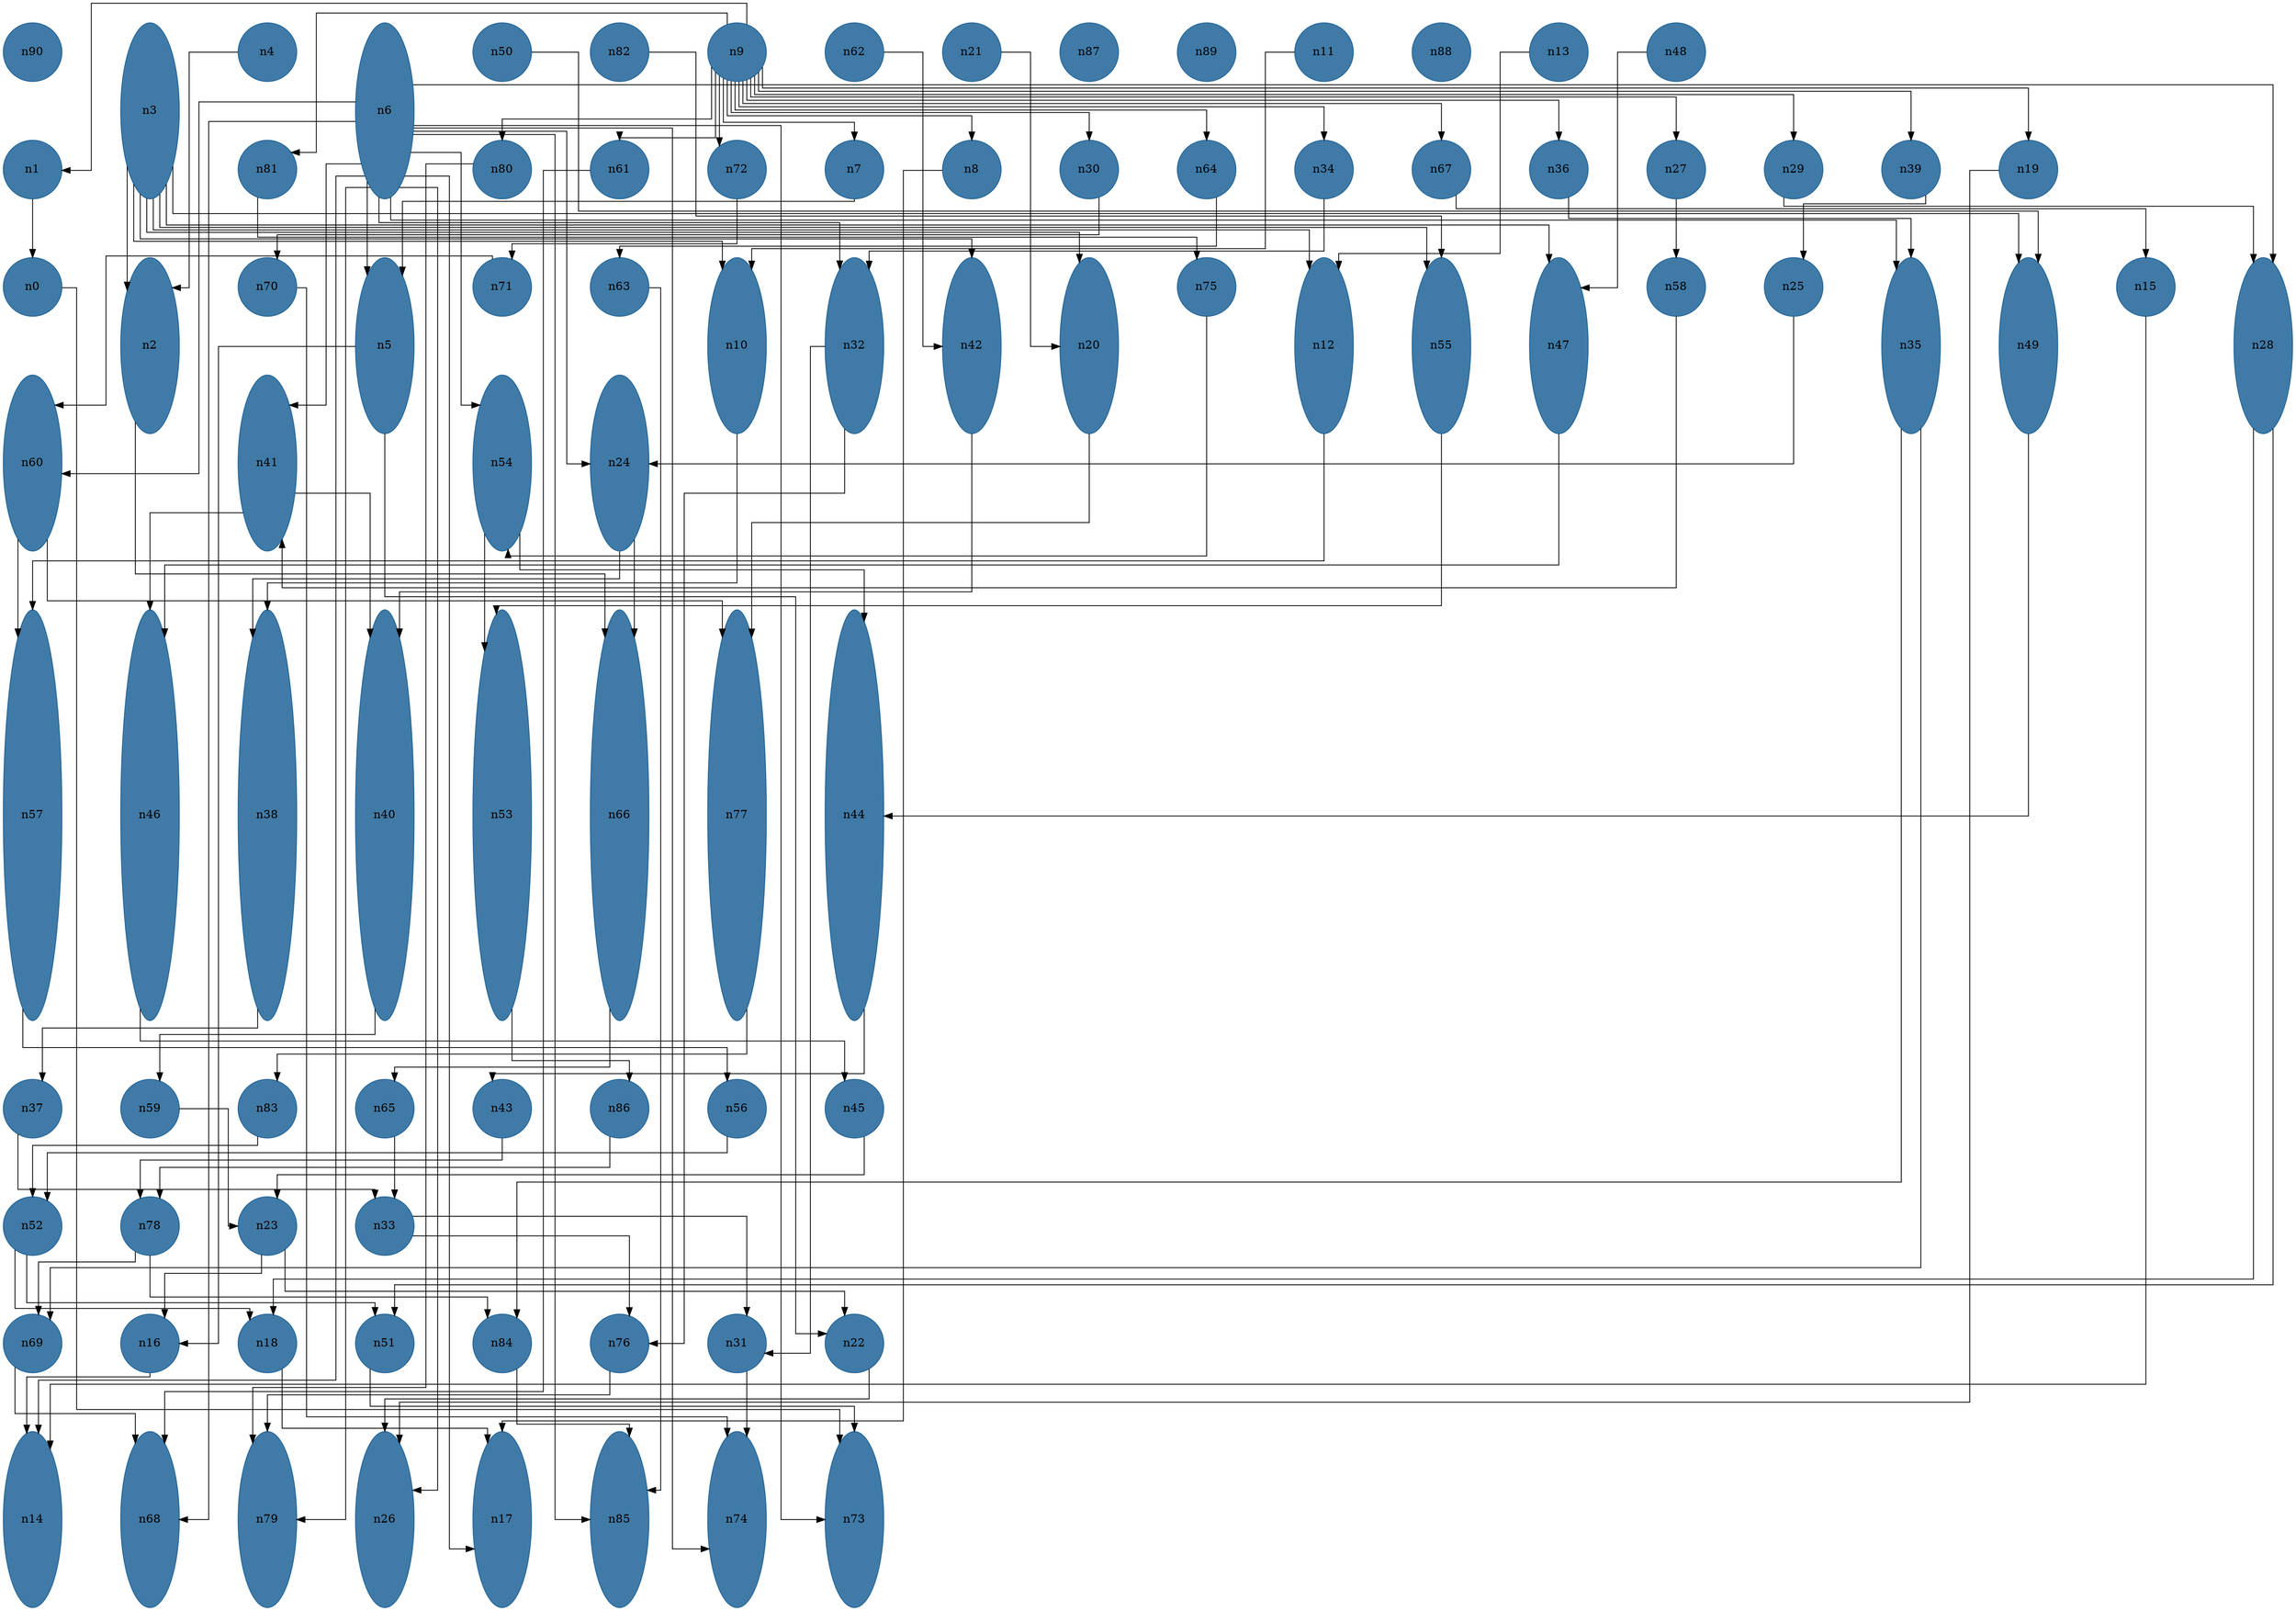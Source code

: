 //do not use DOT to generate pdf use NEATO or FDP
digraph{
layout="neato";
splines="ortho";
n90[shape="ellipse", style="filled", color="#004E8ABF", pos="0,28!", height="1", width="1"];
n3[shape="ellipse", style="filled", color="#004E8ABF", pos="2,27!", height="3", width="1"];
n3 -> n47;
n3 -> n49;
n3 -> n2;
n3 -> n10;
n3 -> n20;
n3 -> n42;
n3 -> n12;
n3 -> n55;
n4[shape="ellipse", style="filled", color="#004E8ABF", pos="4,28!", height="1", width="1"];
n4 -> n2;
n6[shape="ellipse", style="filled", color="#004E8ABF", pos="6,27!", height="3", width="1"];
n6 -> n5;
n6 -> n60;
n6 -> n74;
n6 -> n41;
n6 -> n85;
n6 -> n73;
n6 -> n32;
n6 -> n54;
n6 -> n14;
n6 -> n24;
n6 -> n35;
n6 -> n68;
n6 -> n79;
n6 -> n26;
n6 -> n17;
n6 -> n28;
n50[shape="ellipse", style="filled", color="#004E8ABF", pos="8,28!", height="1", width="1"];
n50 -> n49;
n82[shape="ellipse", style="filled", color="#004E8ABF", pos="10,28!", height="1", width="1"];
n82 -> n55;
n9[shape="ellipse", style="filled", color="#004E8ABF", pos="12,28!", height="1", width="1"];
n9 -> n1;
n9 -> n81;
n9 -> n80;
n9 -> n61;
n9 -> n72;
n9 -> n7;
n9 -> n8;
n9 -> n30;
n9 -> n64;
n9 -> n34;
n9 -> n67;
n9 -> n36;
n9 -> n27;
n9 -> n29;
n9 -> n39;
n9 -> n19;
n62[shape="ellipse", style="filled", color="#004E8ABF", pos="14,28!", height="1", width="1"];
n62 -> n42;
n21[shape="ellipse", style="filled", color="#004E8ABF", pos="16,28!", height="1", width="1"];
n21 -> n20;
n87[shape="ellipse", style="filled", color="#004E8ABF", pos="18,28!", height="1", width="1"];
n89[shape="ellipse", style="filled", color="#004E8ABF", pos="20,28!", height="1", width="1"];
n11[shape="ellipse", style="filled", color="#004E8ABF", pos="22,28!", height="1", width="1"];
n11 -> n10;
n88[shape="ellipse", style="filled", color="#004E8ABF", pos="24,28!", height="1", width="1"];
n13[shape="ellipse", style="filled", color="#004E8ABF", pos="26,28!", height="1", width="1"];
n13 -> n12;
n48[shape="ellipse", style="filled", color="#004E8ABF", pos="28,28!", height="1", width="1"];
n48 -> n47;
n1[shape="ellipse", style="filled", color="#004E8ABF", pos="0,26!", height="1", width="1"];
n1 -> n0;
n81[shape="ellipse", style="filled", color="#004E8ABF", pos="4,26!", height="1", width="1"];
n81 -> n75;
n80[shape="ellipse", style="filled", color="#004E8ABF", pos="8,26!", height="1", width="1"];
n80 -> n79;
n61[shape="ellipse", style="filled", color="#004E8ABF", pos="10,26!", height="1", width="1"];
n61 -> n68;
n72[shape="ellipse", style="filled", color="#004E8ABF", pos="12,26!", height="1", width="1"];
n72 -> n71;
n7[shape="ellipse", style="filled", color="#004E8ABF", pos="14,26!", height="1", width="1"];
n7 -> n5;
n8[shape="ellipse", style="filled", color="#004E8ABF", pos="16,26!", height="1", width="1"];
n8 -> n17;
n30[shape="ellipse", style="filled", color="#004E8ABF", pos="18,26!", height="1", width="1"];
n30 -> n70;
n64[shape="ellipse", style="filled", color="#004E8ABF", pos="20,26!", height="1", width="1"];
n64 -> n63;
n34[shape="ellipse", style="filled", color="#004E8ABF", pos="22,26!", height="1", width="1"];
n34 -> n32;
n67[shape="ellipse", style="filled", color="#004E8ABF", pos="24,26!", height="1", width="1"];
n67 -> n15;
n36[shape="ellipse", style="filled", color="#004E8ABF", pos="26,26!", height="1", width="1"];
n36 -> n35;
n27[shape="ellipse", style="filled", color="#004E8ABF", pos="28,26!", height="1", width="1"];
n27 -> n58;
n29[shape="ellipse", style="filled", color="#004E8ABF", pos="30,26!", height="1", width="1"];
n29 -> n28;
n39[shape="ellipse", style="filled", color="#004E8ABF", pos="32,26!", height="1", width="1"];
n39 -> n25;
n19[shape="ellipse", style="filled", color="#004E8ABF", pos="34,26!", height="1", width="1"];
n19 -> n26;
n0[shape="ellipse", style="filled", color="#004E8ABF", pos="0,24!", height="1", width="1"];
n0 -> n73;
n2[shape="ellipse", style="filled", color="#004E8ABF", pos="2,23!", height="3", width="1"];
n2 -> n66;
n70[shape="ellipse", style="filled", color="#004E8ABF", pos="4,24!", height="1", width="1"];
n70 -> n74;
n5[shape="ellipse", style="filled", color="#004E8ABF", pos="6,23!", height="3", width="1"];
n5 -> n16;
n5 -> n22;
n71[shape="ellipse", style="filled", color="#004E8ABF", pos="8,24!", height="1", width="1"];
n71 -> n60;
n63[shape="ellipse", style="filled", color="#004E8ABF", pos="10,24!", height="1", width="1"];
n63 -> n85;
n10[shape="ellipse", style="filled", color="#004E8ABF", pos="12,23!", height="3", width="1"];
n10 -> n38;
n32[shape="ellipse", style="filled", color="#004E8ABF", pos="14,23!", height="3", width="1"];
n32 -> n76;
n32 -> n31;
n42[shape="ellipse", style="filled", color="#004E8ABF", pos="16,23!", height="3", width="1"];
n42 -> n40;
n20[shape="ellipse", style="filled", color="#004E8ABF", pos="18,23!", height="3", width="1"];
n20 -> n77;
n75[shape="ellipse", style="filled", color="#004E8ABF", pos="20,24!", height="1", width="1"];
n75 -> n54;
n12[shape="ellipse", style="filled", color="#004E8ABF", pos="22,23!", height="3", width="1"];
n12 -> n57;
n55[shape="ellipse", style="filled", color="#004E8ABF", pos="24,23!", height="3", width="1"];
n55 -> n53;
n47[shape="ellipse", style="filled", color="#004E8ABF", pos="26,23!", height="3", width="1"];
n47 -> n46;
n58[shape="ellipse", style="filled", color="#004E8ABF", pos="28,24!", height="1", width="1"];
n58 -> n41;
n25[shape="ellipse", style="filled", color="#004E8ABF", pos="30,24!", height="1", width="1"];
n25 -> n24;
n35[shape="ellipse", style="filled", color="#004E8ABF", pos="32,23!", height="3", width="1"];
n35 -> n69;
n35 -> n84;
n49[shape="ellipse", style="filled", color="#004E8ABF", pos="34,23!", height="3", width="1"];
n49 -> n44;
n15[shape="ellipse", style="filled", color="#004E8ABF", pos="36,24!", height="1", width="1"];
n15 -> n14;
n28[shape="ellipse", style="filled", color="#004E8ABF", pos="38,23!", height="3", width="1"];
n28 -> n18;
n28 -> n51;
n60[shape="ellipse", style="filled", color="#004E8ABF", pos="0,21!", height="3", width="1"];
n60 -> n57;
n60 -> n77;
n41[shape="ellipse", style="filled", color="#004E8ABF", pos="4,21!", height="3", width="1"];
n41 -> n46;
n41 -> n40;
n54[shape="ellipse", style="filled", color="#004E8ABF", pos="8,21!", height="3", width="1"];
n54 -> n53;
n54 -> n44;
n24[shape="ellipse", style="filled", color="#004E8ABF", pos="10,21!", height="3", width="1"];
n24 -> n38;
n24 -> n66;
n57[shape="ellipse", style="filled", color="#004E8ABF", pos="0,15!", height="7", width="1"];
n57 -> n56;
n46[shape="ellipse", style="filled", color="#004E8ABF", pos="2,15!", height="7", width="1"];
n46 -> n45;
n38[shape="ellipse", style="filled", color="#004E8ABF", pos="4,15!", height="7", width="1"];
n38 -> n37;
n40[shape="ellipse", style="filled", color="#004E8ABF", pos="6,15!", height="7", width="1"];
n40 -> n59;
n53[shape="ellipse", style="filled", color="#004E8ABF", pos="8,15!", height="7", width="1"];
n53 -> n86;
n66[shape="ellipse", style="filled", color="#004E8ABF", pos="10,15!", height="7", width="1"];
n66 -> n65;
n77[shape="ellipse", style="filled", color="#004E8ABF", pos="12,15!", height="7", width="1"];
n77 -> n83;
n44[shape="ellipse", style="filled", color="#004E8ABF", pos="14,15!", height="7", width="1"];
n44 -> n43;
n37[shape="ellipse", style="filled", color="#004E8ABF", pos="0,10!", height="1", width="1"];
n37 -> n33;
n59[shape="ellipse", style="filled", color="#004E8ABF", pos="2,10!", height="1", width="1"];
n59 -> n23;
n83[shape="ellipse", style="filled", color="#004E8ABF", pos="4,10!", height="1", width="1"];
n83 -> n52;
n65[shape="ellipse", style="filled", color="#004E8ABF", pos="6,10!", height="1", width="1"];
n65 -> n33;
n43[shape="ellipse", style="filled", color="#004E8ABF", pos="8,10!", height="1", width="1"];
n43 -> n78;
n86[shape="ellipse", style="filled", color="#004E8ABF", pos="10,10!", height="1", width="1"];
n86 -> n78;
n56[shape="ellipse", style="filled", color="#004E8ABF", pos="12,10!", height="1", width="1"];
n56 -> n52;
n45[shape="ellipse", style="filled", color="#004E8ABF", pos="14,10!", height="1", width="1"];
n45 -> n23;
n52[shape="ellipse", style="filled", color="#004E8ABF", pos="0,8!", height="1", width="1"];
n52 -> n18;
n52 -> n51;
n78[shape="ellipse", style="filled", color="#004E8ABF", pos="2,8!", height="1", width="1"];
n78 -> n69;
n78 -> n84;
n23[shape="ellipse", style="filled", color="#004E8ABF", pos="4,8!", height="1", width="1"];
n23 -> n16;
n23 -> n22;
n33[shape="ellipse", style="filled", color="#004E8ABF", pos="6,8!", height="1", width="1"];
n33 -> n76;
n33 -> n31;
n69[shape="ellipse", style="filled", color="#004E8ABF", pos="0,6!", height="1", width="1"];
n69 -> n68;
n16[shape="ellipse", style="filled", color="#004E8ABF", pos="2,6!", height="1", width="1"];
n16 -> n14;
n18[shape="ellipse", style="filled", color="#004E8ABF", pos="4,6!", height="1", width="1"];
n18 -> n17;
n51[shape="ellipse", style="filled", color="#004E8ABF", pos="6,6!", height="1", width="1"];
n51 -> n73;
n84[shape="ellipse", style="filled", color="#004E8ABF", pos="8,6!", height="1", width="1"];
n84 -> n85;
n76[shape="ellipse", style="filled", color="#004E8ABF", pos="10,6!", height="1", width="1"];
n76 -> n79;
n31[shape="ellipse", style="filled", color="#004E8ABF", pos="12,6!", height="1", width="1"];
n31 -> n74;
n22[shape="ellipse", style="filled", color="#004E8ABF", pos="14,6!", height="1", width="1"];
n22 -> n26;
n14[shape="ellipse", style="filled", color="#004E8ABF", pos="0,3!", height="3", width="1"];
n68[shape="ellipse", style="filled", color="#004E8ABF", pos="2,3!", height="3", width="1"];
n79[shape="ellipse", style="filled", color="#004E8ABF", pos="4,3!", height="3", width="1"];
n26[shape="ellipse", style="filled", color="#004E8ABF", pos="6,3!", height="3", width="1"];
n17[shape="ellipse", style="filled", color="#004E8ABF", pos="8,3!", height="3", width="1"];
n85[shape="ellipse", style="filled", color="#004E8ABF", pos="10,3!", height="3", width="1"];
n74[shape="ellipse", style="filled", color="#004E8ABF", pos="12,3!", height="3", width="1"];
n73[shape="ellipse", style="filled", color="#004E8ABF", pos="14,3!", height="3", width="1"];
}